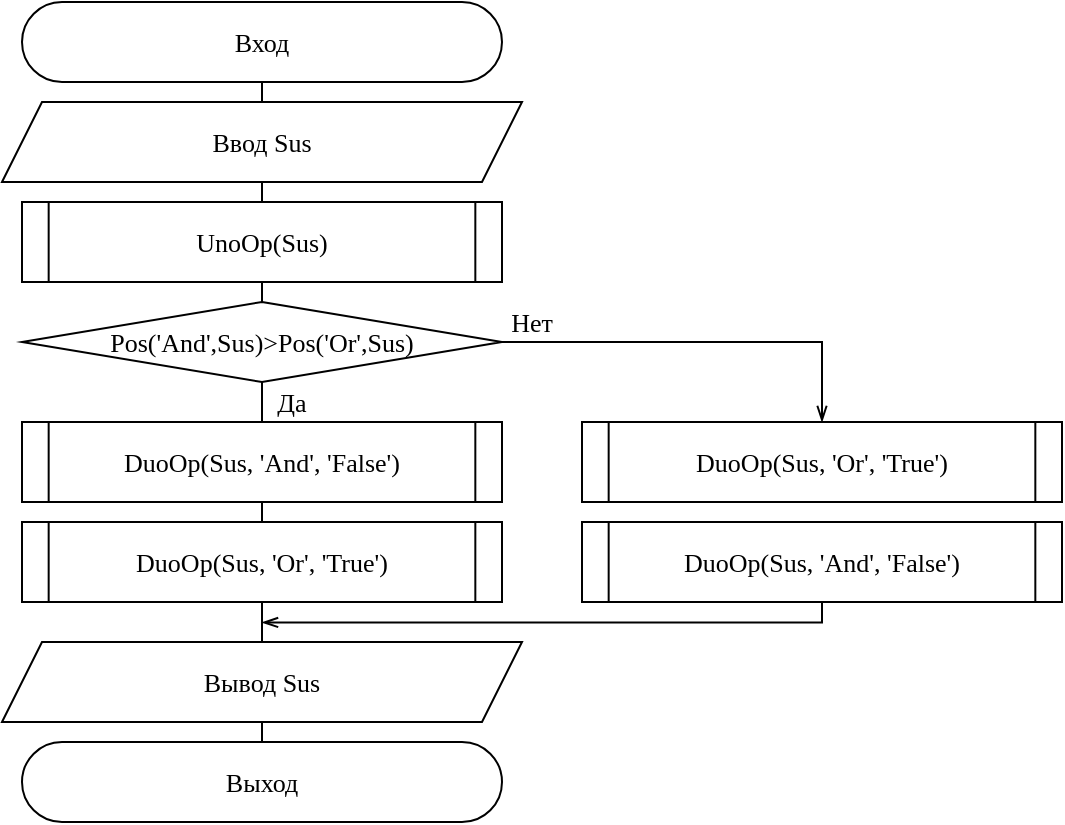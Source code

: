 <mxfile version="17.4.2" type="device" pages="3"><diagram id="Z9Rb8CdX_5FLJcu2uJUv" name="Страница 3"><mxGraphModel dx="865" dy="534" grid="1" gridSize="10" guides="1" tooltips="1" connect="1" arrows="1" fold="1" page="1" pageScale="1" pageWidth="827" pageHeight="1169" math="0" shadow="0"><root><mxCell id="0"/><mxCell id="1" parent="0"/><mxCell id="OgI7e2tIsVG88FDMnOzs-2" value="" style="endArrow=none;html=1;rounded=0;fontSize=13;entryX=0.5;entryY=1;entryDx=0;entryDy=0;exitX=0.5;exitY=0;exitDx=0;exitDy=0;fontFamily=Times New Roman;" parent="1" source="OgI7e2tIsVG88FDMnOzs-18" target="OgI7e2tIsVG88FDMnOzs-3" edge="1"><mxGeometry width="50" height="50" relative="1" as="geometry"><mxPoint x="360" y="660" as="sourcePoint"/><mxPoint x="359.71" y="100" as="targetPoint"/></mxGeometry></mxCell><mxCell id="OgI7e2tIsVG88FDMnOzs-3" value="Вход" style="rounded=1;whiteSpace=wrap;html=1;arcSize=50;fontFamily=Times New Roman;fontSize=13;" parent="1" vertex="1"><mxGeometry x="240" y="10" width="240" height="40" as="geometry"/></mxCell><mxCell id="OgI7e2tIsVG88FDMnOzs-18" value="Выход" style="rounded=1;whiteSpace=wrap;html=1;arcSize=50;fontFamily=Times New Roman;fontSize=13;" parent="1" vertex="1"><mxGeometry x="240" y="380" width="240" height="40" as="geometry"/></mxCell><mxCell id="OgI7e2tIsVG88FDMnOzs-22" value="Ввод Sus" style="shape=parallelogram;perimeter=parallelogramPerimeter;whiteSpace=wrap;html=1;fixedSize=1;fontFamily=Times New Roman;fontSize=13;" parent="1" vertex="1"><mxGeometry x="230" y="60" width="260" height="40" as="geometry"/></mxCell><mxCell id="OgI7e2tIsVG88FDMnOzs-42" value="" style="endArrow=openThin;html=1;fontFamily=Times New Roman;fontSize=13;endFill=0;exitX=0.5;exitY=1;exitDx=0;exitDy=0;rounded=0;edgeStyle=orthogonalEdgeStyle;" parent="1" edge="1" source="1v_CidUO4ViWxjCjkmsT-17"><mxGeometry width="50" height="50" relative="1" as="geometry"><mxPoint x="480" y="180" as="sourcePoint"/><mxPoint x="360" y="320.24" as="targetPoint"/><Array as="points"><mxPoint x="640" y="320"/></Array></mxGeometry></mxCell><mxCell id="JnqViwOktvEo6oMG_0UE-1" value="" style="group;fontFamily=Times New Roman;fontSize=13;" parent="1" vertex="1" connectable="0"><mxGeometry x="240" y="110" width="240" height="40" as="geometry"/></mxCell><mxCell id="JnqViwOktvEo6oMG_0UE-2" value="UnoOp(Sus)" style="rounded=0;whiteSpace=wrap;html=1;fontSize=13;fontFamily=Times New Roman;" parent="JnqViwOktvEo6oMG_0UE-1" vertex="1"><mxGeometry width="240" height="40.0" as="geometry"/></mxCell><mxCell id="JnqViwOktvEo6oMG_0UE-3" value="" style="endArrow=none;html=1;rounded=0;edgeStyle=orthogonalEdgeStyle;fontFamily=Times New Roman;fontSize=13;" parent="JnqViwOktvEo6oMG_0UE-1" edge="1"><mxGeometry width="50" height="50" relative="1" as="geometry"><mxPoint x="13.333" y="40.0" as="sourcePoint"/><mxPoint x="13.333" as="targetPoint"/></mxGeometry></mxCell><mxCell id="JnqViwOktvEo6oMG_0UE-4" value="" style="endArrow=none;html=1;rounded=0;edgeStyle=orthogonalEdgeStyle;fontFamily=Times New Roman;fontSize=13;" parent="JnqViwOktvEo6oMG_0UE-1" edge="1"><mxGeometry width="50" height="50" relative="1" as="geometry"><mxPoint x="226.667" y="40" as="sourcePoint"/><mxPoint x="226.667" y="5.684e-14" as="targetPoint"/></mxGeometry></mxCell><mxCell id="VjEqjdXfJRwClbmA2yc2-2" value="" style="endArrow=openThin;html=1;fontFamily=Courier New;fontSize=13;endFill=0;exitX=1;exitY=0.5;exitDx=0;exitDy=0;rounded=0;edgeStyle=orthogonalEdgeStyle;entryX=0.5;entryY=0;entryDx=0;entryDy=0;" parent="1" edge="1" target="1v_CidUO4ViWxjCjkmsT-13"><mxGeometry width="50" height="50" relative="1" as="geometry"><mxPoint x="480" y="180.0" as="sourcePoint"/><mxPoint x="520" y="190" as="targetPoint"/><Array as="points"><mxPoint x="640" y="180"/></Array></mxGeometry></mxCell><mxCell id="VjEqjdXfJRwClbmA2yc2-3" value="Нет" style="text;html=1;strokeColor=none;fillColor=none;align=center;verticalAlign=middle;whiteSpace=wrap;rounded=0;fontSize=13;fontFamily=Times New Roman;" parent="1" vertex="1"><mxGeometry x="480" y="160" width="30" height="20" as="geometry"/></mxCell><mxCell id="VjEqjdXfJRwClbmA2yc2-4" value="Да" style="text;html=1;strokeColor=none;fillColor=none;align=center;verticalAlign=middle;whiteSpace=wrap;rounded=0;fontSize=13;fontFamily=Times New Roman;" parent="1" vertex="1"><mxGeometry x="360" y="200" width="30" height="20" as="geometry"/></mxCell><mxCell id="1v_CidUO4ViWxjCjkmsT-1" value="Pos('And',Sus)&amp;gt;Pos('Or',Sus)" style="rhombus;whiteSpace=wrap;html=1;rounded=0;strokeWidth=1;fontFamily=Times New Roman;fontSize=13;" vertex="1" parent="1"><mxGeometry x="240" y="160" width="240" height="40" as="geometry"/></mxCell><mxCell id="1v_CidUO4ViWxjCjkmsT-2" value="" style="group;fontFamily=Times New Roman;fontSize=13;" vertex="1" connectable="0" parent="1"><mxGeometry x="240" y="220" width="240" height="40" as="geometry"/></mxCell><mxCell id="1v_CidUO4ViWxjCjkmsT-3" value="DuoOp(Sus, 'And', 'False')" style="rounded=0;whiteSpace=wrap;html=1;fontSize=13;fontFamily=Times New Roman;" vertex="1" parent="1v_CidUO4ViWxjCjkmsT-2"><mxGeometry width="240" height="40.0" as="geometry"/></mxCell><mxCell id="1v_CidUO4ViWxjCjkmsT-4" value="" style="endArrow=none;html=1;rounded=0;edgeStyle=orthogonalEdgeStyle;fontFamily=Times New Roman;fontSize=13;" edge="1" parent="1v_CidUO4ViWxjCjkmsT-2"><mxGeometry width="50" height="50" relative="1" as="geometry"><mxPoint x="13.333" y="40.0" as="sourcePoint"/><mxPoint x="13.333" as="targetPoint"/></mxGeometry></mxCell><mxCell id="1v_CidUO4ViWxjCjkmsT-5" value="" style="endArrow=none;html=1;rounded=0;edgeStyle=orthogonalEdgeStyle;fontFamily=Times New Roman;fontSize=13;" edge="1" parent="1v_CidUO4ViWxjCjkmsT-2"><mxGeometry width="50" height="50" relative="1" as="geometry"><mxPoint x="226.667" y="40" as="sourcePoint"/><mxPoint x="226.667" y="5.684e-14" as="targetPoint"/></mxGeometry></mxCell><mxCell id="1v_CidUO4ViWxjCjkmsT-8" value="" style="group;fontFamily=Times New Roman;fontSize=13;" vertex="1" connectable="0" parent="1"><mxGeometry x="240" y="270" width="240" height="40" as="geometry"/></mxCell><mxCell id="1v_CidUO4ViWxjCjkmsT-9" value="DuoOp(Sus, 'Or', 'True')" style="rounded=0;whiteSpace=wrap;html=1;fontSize=13;fontFamily=Times New Roman;" vertex="1" parent="1v_CidUO4ViWxjCjkmsT-8"><mxGeometry width="240" height="40.0" as="geometry"/></mxCell><mxCell id="1v_CidUO4ViWxjCjkmsT-10" value="" style="endArrow=none;html=1;rounded=0;edgeStyle=orthogonalEdgeStyle;fontFamily=Times New Roman;fontSize=13;" edge="1" parent="1v_CidUO4ViWxjCjkmsT-8"><mxGeometry width="50" height="50" relative="1" as="geometry"><mxPoint x="13.333" y="40.0" as="sourcePoint"/><mxPoint x="13.333" as="targetPoint"/></mxGeometry></mxCell><mxCell id="1v_CidUO4ViWxjCjkmsT-11" value="" style="endArrow=none;html=1;rounded=0;edgeStyle=orthogonalEdgeStyle;fontFamily=Times New Roman;fontSize=13;" edge="1" parent="1v_CidUO4ViWxjCjkmsT-8"><mxGeometry width="50" height="50" relative="1" as="geometry"><mxPoint x="226.667" y="40" as="sourcePoint"/><mxPoint x="226.667" y="5.684e-14" as="targetPoint"/></mxGeometry></mxCell><mxCell id="1v_CidUO4ViWxjCjkmsT-12" value="" style="group;fontFamily=Times New Roman;fontSize=13;" vertex="1" connectable="0" parent="1"><mxGeometry x="520" y="220" width="240" height="40" as="geometry"/></mxCell><mxCell id="1v_CidUO4ViWxjCjkmsT-13" value="DuoOp(Sus, 'Or', 'True')" style="rounded=0;whiteSpace=wrap;html=1;fontSize=13;fontFamily=Times New Roman;" vertex="1" parent="1v_CidUO4ViWxjCjkmsT-12"><mxGeometry width="240" height="40.0" as="geometry"/></mxCell><mxCell id="1v_CidUO4ViWxjCjkmsT-14" value="" style="endArrow=none;html=1;rounded=0;edgeStyle=orthogonalEdgeStyle;fontFamily=Times New Roman;fontSize=13;" edge="1" parent="1v_CidUO4ViWxjCjkmsT-12"><mxGeometry width="50" height="50" relative="1" as="geometry"><mxPoint x="13.333" y="40.0" as="sourcePoint"/><mxPoint x="13.333" as="targetPoint"/></mxGeometry></mxCell><mxCell id="1v_CidUO4ViWxjCjkmsT-15" value="" style="endArrow=none;html=1;rounded=0;edgeStyle=orthogonalEdgeStyle;fontFamily=Times New Roman;fontSize=13;" edge="1" parent="1v_CidUO4ViWxjCjkmsT-12"><mxGeometry width="50" height="50" relative="1" as="geometry"><mxPoint x="226.667" y="40" as="sourcePoint"/><mxPoint x="226.667" y="5.684e-14" as="targetPoint"/></mxGeometry></mxCell><mxCell id="1v_CidUO4ViWxjCjkmsT-16" value="" style="group;fontFamily=Times New Roman;fontSize=13;" vertex="1" connectable="0" parent="1"><mxGeometry x="520" y="270" width="240" height="40" as="geometry"/></mxCell><mxCell id="1v_CidUO4ViWxjCjkmsT-17" value="DuoOp(Sus, 'And', 'False')" style="rounded=0;whiteSpace=wrap;html=1;fontSize=13;fontFamily=Times New Roman;" vertex="1" parent="1v_CidUO4ViWxjCjkmsT-16"><mxGeometry width="240" height="40.0" as="geometry"/></mxCell><mxCell id="1v_CidUO4ViWxjCjkmsT-18" value="" style="endArrow=none;html=1;rounded=0;edgeStyle=orthogonalEdgeStyle;fontFamily=Times New Roman;fontSize=13;" edge="1" parent="1v_CidUO4ViWxjCjkmsT-16"><mxGeometry width="50" height="50" relative="1" as="geometry"><mxPoint x="13.333" y="40.0" as="sourcePoint"/><mxPoint x="13.333" as="targetPoint"/></mxGeometry></mxCell><mxCell id="1v_CidUO4ViWxjCjkmsT-19" value="" style="endArrow=none;html=1;rounded=0;edgeStyle=orthogonalEdgeStyle;fontFamily=Times New Roman;fontSize=13;" edge="1" parent="1v_CidUO4ViWxjCjkmsT-16"><mxGeometry width="50" height="50" relative="1" as="geometry"><mxPoint x="226.667" y="40" as="sourcePoint"/><mxPoint x="226.667" y="5.684e-14" as="targetPoint"/></mxGeometry></mxCell><mxCell id="1v_CidUO4ViWxjCjkmsT-20" value="Вывод Sus" style="shape=parallelogram;perimeter=parallelogramPerimeter;whiteSpace=wrap;html=1;fixedSize=1;fontFamily=Times New Roman;fontSize=13;" vertex="1" parent="1"><mxGeometry x="230" y="330" width="260" height="40" as="geometry"/></mxCell></root></mxGraphModel></diagram><diagram id="SAmOhNsS3TuEbJTXbXmC" name="Страница 2"><mxGraphModel dx="1038" dy="641" grid="1" gridSize="10" guides="1" tooltips="1" connect="1" arrows="1" fold="1" page="1" pageScale="1" pageWidth="827" pageHeight="1169" math="0" shadow="0"><root><mxCell id="0"/><mxCell id="1" parent="0"/><mxCell id="El4lupxtLztopwS0Etbn-1" value="" style="endArrow=none;html=1;rounded=0;fontSize=12;exitX=0.5;exitY=0;exitDx=0;exitDy=0;entryX=0.5;entryY=1;entryDx=0;entryDy=0;fontFamily=Times New Roman;strokeWidth=1;" edge="1" parent="1" source="El4lupxtLztopwS0Etbn-4" target="El4lupxtLztopwS0Etbn-2"><mxGeometry width="50" height="50" relative="1" as="geometry"><mxPoint x="279.71" y="140" as="sourcePoint"/><mxPoint x="279.71" y="100" as="targetPoint"/></mxGeometry></mxCell><mxCell id="El4lupxtLztopwS0Etbn-2" value="Вход&lt;br style=&quot;font-size: 12px&quot;&gt;DuoOp(Sus, Op, Value)" style="rounded=1;whiteSpace=wrap;html=1;arcSize=50;fontFamily=Times New Roman;fontSize=12;strokeWidth=1;" vertex="1" parent="1"><mxGeometry x="160" y="50" width="240" height="40" as="geometry"/></mxCell><mxCell id="El4lupxtLztopwS0Etbn-3" value="OpPos:= Pos('Not', Sus)" style="rounded=0;whiteSpace=wrap;html=1;fontSize=12;fontFamily=Times New Roman;strokeWidth=1;" vertex="1" parent="1"><mxGeometry x="160" y="100" width="240" height="40" as="geometry"/></mxCell><mxCell id="El4lupxtLztopwS0Etbn-4" value="Выход&lt;br style=&quot;font-size: 12px&quot;&gt;DuoOp(Sus, Op, Value)" style="rounded=1;whiteSpace=wrap;html=1;arcSize=50;fontFamily=Times New Roman;fontSize=12;strokeWidth=1;" vertex="1" parent="1"><mxGeometry x="160" y="640" width="240" height="40" as="geometry"/></mxCell><mxCell id="El4lupxtLztopwS0Etbn-5" value="(OpPos &amp;gt; 0)" style="rhombus;whiteSpace=wrap;html=1;rounded=0;strokeWidth=1;fontFamily=Times New Roman;fontSize=12;" vertex="1" parent="1"><mxGeometry x="160" y="150" width="240" height="40" as="geometry"/></mxCell><mxCell id="El4lupxtLztopwS0Etbn-7" value="LB:= OpPos + Length(Op)" style="rounded=0;whiteSpace=wrap;html=1;fontSize=12;fontFamily=Times New Roman;strokeWidth=1;" vertex="1" parent="1"><mxGeometry x="160" y="210" width="240" height="40" as="geometry"/></mxCell><mxCell id="El4lupxtLztopwS0Etbn-16" value="" style="endArrow=openThin;html=1;fontFamily=Courier New;fontSize=12;endFill=0;exitX=0;exitY=0.5;exitDx=0;exitDy=0;rounded=0;edgeStyle=orthogonalEdgeStyle;strokeWidth=1;" edge="1" parent="1" source="El4lupxtLztopwS0Etbn-5"><mxGeometry width="50" height="50" relative="1" as="geometry"><mxPoint x="300" y="250" as="sourcePoint"/><mxPoint x="280" y="630" as="targetPoint"/><Array as="points"><mxPoint x="140" y="170"/><mxPoint x="140" y="630"/></Array></mxGeometry></mxCell><mxCell id="El4lupxtLztopwS0Etbn-17" value="Нет" style="text;html=1;strokeColor=none;fillColor=none;align=center;verticalAlign=middle;whiteSpace=wrap;rounded=0;fontSize=12;fontFamily=Times New Roman;strokeWidth=1;" vertex="1" parent="1"><mxGeometry x="140" y="150" width="30" height="20" as="geometry"/></mxCell><mxCell id="El4lupxtLztopwS0Etbn-22" value="Part1:= Copy(Sus, LB, Length(Sus) - LB + 1)" style="rounded=0;whiteSpace=wrap;html=1;fontSize=12;fontFamily=Times New Roman;strokeWidth=1;" vertex="1" parent="1"><mxGeometry x="160" y="260" width="240" height="40" as="geometry"/></mxCell><mxCell id="El4lupxtLztopwS0Etbn-23" value="RB:= Pos(')', Part1)" style="rounded=0;whiteSpace=wrap;html=1;fontSize=12;fontFamily=Times New Roman;strokeWidth=1;" vertex="1" parent="1"><mxGeometry x="160" y="310" width="240" height="40" as="geometry"/></mxCell><mxCell id="El4lupxtLztopwS0Etbn-24" value="Part2:= Copy(Part1, 1, RB)" style="rounded=0;whiteSpace=wrap;html=1;fontSize=12;fontFamily=Times New Roman;strokeWidth=1;" vertex="1" parent="1"><mxGeometry x="160" y="360" width="240" height="40" as="geometry"/></mxCell><mxCell id="El4lupxtLztopwS0Etbn-25" value="Pos(Value, Part2) &amp;gt; 0" style="rhombus;whiteSpace=wrap;html=1;rounded=0;strokeWidth=1;fontFamily=Times New Roman;fontSize=12;" vertex="1" parent="1"><mxGeometry x="160" y="410" width="240" height="40" as="geometry"/></mxCell><mxCell id="El4lupxtLztopwS0Etbn-26" value="Delete(Sus, OpPos, Length(Part2) + Length(Op))" style="rounded=0;whiteSpace=wrap;html=1;fontSize=12;fontFamily=Times New Roman;strokeWidth=1;" vertex="1" parent="1"><mxGeometry x="160" y="470" width="240" height="40" as="geometry"/></mxCell><mxCell id="El4lupxtLztopwS0Etbn-27" value="Insert(Value, Sus, OpPos)" style="rounded=0;whiteSpace=wrap;html=1;fontSize=12;fontFamily=Times New Roman;strokeWidth=1;" vertex="1" parent="1"><mxGeometry x="160" y="520" width="240" height="40" as="geometry"/></mxCell><mxCell id="El4lupxtLztopwS0Etbn-28" value="" style="endArrow=openThin;html=1;fontFamily=Courier New;fontSize=13;endFill=0;exitX=1;exitY=0.5;exitDx=0;exitDy=0;rounded=0;edgeStyle=orthogonalEdgeStyle;strokeWidth=1;" edge="1" parent="1" source="El4lupxtLztopwS0Etbn-25"><mxGeometry width="50" height="50" relative="1" as="geometry"><mxPoint x="414" y="429.76" as="sourcePoint"/><mxPoint x="280" y="570" as="targetPoint"/><Array as="points"><mxPoint x="440" y="430"/><mxPoint x="440" y="570"/></Array></mxGeometry></mxCell><mxCell id="tcfFfGr2S7CPnSMjI5Vk-1" value="" style="group;fontFamily=Times New Roman;fontSize=12;strokeWidth=1;" vertex="1" connectable="0" parent="1"><mxGeometry x="160" y="580" width="240" height="40" as="geometry"/></mxCell><mxCell id="tcfFfGr2S7CPnSMjI5Vk-2" value="DuoOp(Sus, Op, Value)" style="rounded=0;whiteSpace=wrap;html=1;fontSize=12;fontFamily=Times New Roman;strokeWidth=1;" vertex="1" parent="tcfFfGr2S7CPnSMjI5Vk-1"><mxGeometry width="240" height="40.0" as="geometry"/></mxCell><mxCell id="tcfFfGr2S7CPnSMjI5Vk-3" value="" style="endArrow=none;html=1;rounded=0;edgeStyle=orthogonalEdgeStyle;fontFamily=Times New Roman;fontSize=12;strokeWidth=1;" edge="1" parent="tcfFfGr2S7CPnSMjI5Vk-1"><mxGeometry width="50" height="50" relative="1" as="geometry"><mxPoint x="13.333" y="40.0" as="sourcePoint"/><mxPoint x="13.333" as="targetPoint"/></mxGeometry></mxCell><mxCell id="tcfFfGr2S7CPnSMjI5Vk-4" value="" style="endArrow=none;html=1;rounded=0;edgeStyle=orthogonalEdgeStyle;fontFamily=Times New Roman;fontSize=12;strokeWidth=1;" edge="1" parent="tcfFfGr2S7CPnSMjI5Vk-1"><mxGeometry width="50" height="50" relative="1" as="geometry"><mxPoint x="226.667" y="40" as="sourcePoint"/><mxPoint x="226.667" y="5.684e-14" as="targetPoint"/></mxGeometry></mxCell><mxCell id="xdkeAeioLm3gAg3SzEbV-1" value="Да" style="text;html=1;strokeColor=none;fillColor=none;align=center;verticalAlign=middle;whiteSpace=wrap;rounded=0;fontSize=12;fontFamily=Times New Roman;strokeWidth=1;" vertex="1" parent="1"><mxGeometry x="280" y="450" width="30" height="20" as="geometry"/></mxCell><mxCell id="xdkeAeioLm3gAg3SzEbV-2" value="Нет" style="text;html=1;strokeColor=none;fillColor=none;align=center;verticalAlign=middle;whiteSpace=wrap;rounded=0;fontSize=12;fontFamily=Times New Roman;strokeWidth=1;" vertex="1" parent="1"><mxGeometry x="400" y="410" width="30" height="20" as="geometry"/></mxCell><mxCell id="xdkeAeioLm3gAg3SzEbV-3" value="Да" style="text;html=1;strokeColor=none;fillColor=none;align=center;verticalAlign=middle;whiteSpace=wrap;rounded=0;fontSize=12;fontFamily=Times New Roman;strokeWidth=1;" vertex="1" parent="1"><mxGeometry x="280" y="190" width="30" height="20" as="geometry"/></mxCell></root></mxGraphModel></diagram><diagram id="zpMb4NkUdOUQpUiKSwO0" name="Страница 4"><mxGraphModel dx="593" dy="366" grid="1" gridSize="10" guides="1" tooltips="1" connect="1" arrows="1" fold="1" page="1" pageScale="1" pageWidth="827" pageHeight="1169" math="0" shadow="0"><root><mxCell id="0"/><mxCell id="1" parent="0"/><mxCell id="Qc0-KIoE7KHOHSe5rqMo-1" value="" style="endArrow=none;html=1;rounded=0;fontSize=12;exitX=0.5;exitY=0;exitDx=0;exitDy=0;entryX=0.5;entryY=1;entryDx=0;entryDy=0;fontFamily=Times New Roman;strokeWidth=1;" parent="1" source="Qc0-KIoE7KHOHSe5rqMo-7" target="Qc0-KIoE7KHOHSe5rqMo-2" edge="1"><mxGeometry width="50" height="50" relative="1" as="geometry"><mxPoint x="282.71" y="140" as="sourcePoint"/><mxPoint x="282.71" y="100" as="targetPoint"/></mxGeometry></mxCell><mxCell id="Qc0-KIoE7KHOHSe5rqMo-2" value="Вход&lt;br style=&quot;font-size: 12px;&quot;&gt;UnoOp(Sus)" style="rounded=1;whiteSpace=wrap;html=1;arcSize=50;fontFamily=Times New Roman;fontSize=12;strokeWidth=1;" parent="1" vertex="1"><mxGeometry x="163" y="60" width="240" height="40" as="geometry"/></mxCell><mxCell id="Qc0-KIoE7KHOHSe5rqMo-3" value="OpPos:= Pos('Not', Sus)" style="rounded=0;whiteSpace=wrap;html=1;fontSize=12;fontFamily=Times New Roman;strokeWidth=1;" parent="1" vertex="1"><mxGeometry x="163" y="110" width="240" height="40" as="geometry"/></mxCell><mxCell id="Qc0-KIoE7KHOHSe5rqMo-7" value="Выход&lt;br style=&quot;font-size: 12px;&quot;&gt;UnoOp(Sus)" style="rounded=1;whiteSpace=wrap;html=1;arcSize=50;fontFamily=Times New Roman;fontSize=12;strokeWidth=1;" parent="1" vertex="1"><mxGeometry x="163" y="450" width="240" height="40" as="geometry"/></mxCell><mxCell id="2UEy9cFkZGln8Nk6Bs-w-1" value="(OpPos &amp;gt; 0)" style="rhombus;whiteSpace=wrap;html=1;rounded=0;strokeWidth=1;fontFamily=Times New Roman;fontSize=12;" vertex="1" parent="1"><mxGeometry x="163" y="160" width="240" height="40" as="geometry"/></mxCell><mxCell id="2UEy9cFkZGln8Nk6Bs-w-2" value="(Sus[OpPos + 4] = 'T')" style="rhombus;whiteSpace=wrap;html=1;rounded=0;strokeWidth=1;fontFamily=Times New Roman;fontSize=12;" vertex="1" parent="1"><mxGeometry x="163" y="220" width="240" height="40" as="geometry"/></mxCell><mxCell id="2UEy9cFkZGln8Nk6Bs-w-3" value="Delete(Sus, OpPos, Length('Not(True)'))" style="rounded=0;whiteSpace=wrap;html=1;fontSize=12;fontFamily=Times New Roman;strokeWidth=1;" vertex="1" parent="1"><mxGeometry x="163" y="280" width="240" height="40" as="geometry"/></mxCell><mxCell id="2UEy9cFkZGln8Nk6Bs-w-4" value="Insert('False', Sus, OpPos)" style="rounded=0;whiteSpace=wrap;html=1;fontSize=12;fontFamily=Times New Roman;strokeWidth=1;" vertex="1" parent="1"><mxGeometry x="163" y="330" width="240" height="40" as="geometry"/></mxCell><mxCell id="2UEy9cFkZGln8Nk6Bs-w-5" value="Delete(Sus, OpPos, Length('Not(False)'))" style="rounded=0;whiteSpace=wrap;html=1;fontSize=12;fontFamily=Times New Roman;strokeWidth=1;" vertex="1" parent="1"><mxGeometry x="443" y="280" width="240" height="40" as="geometry"/></mxCell><mxCell id="2UEy9cFkZGln8Nk6Bs-w-6" value="Insert('True', Sus, OpPos)" style="rounded=0;whiteSpace=wrap;html=1;fontSize=12;fontFamily=Times New Roman;strokeWidth=1;" vertex="1" parent="1"><mxGeometry x="443" y="330" width="240" height="40" as="geometry"/></mxCell><mxCell id="nWrGjuvxRRyBVfEwXM58-1" value="" style="group;fontFamily=Times New Roman;fontSize=12;strokeWidth=1;" vertex="1" connectable="0" parent="1"><mxGeometry x="163" y="390" width="240" height="40" as="geometry"/></mxCell><mxCell id="nWrGjuvxRRyBVfEwXM58-2" value="UnoOp(Sus)" style="rounded=0;whiteSpace=wrap;html=1;fontSize=12;fontFamily=Times New Roman;strokeWidth=1;" vertex="1" parent="nWrGjuvxRRyBVfEwXM58-1"><mxGeometry width="240" height="40.0" as="geometry"/></mxCell><mxCell id="nWrGjuvxRRyBVfEwXM58-3" value="" style="endArrow=none;html=1;rounded=0;edgeStyle=orthogonalEdgeStyle;fontFamily=Times New Roman;fontSize=12;strokeWidth=1;" edge="1" parent="nWrGjuvxRRyBVfEwXM58-1"><mxGeometry width="50" height="50" relative="1" as="geometry"><mxPoint x="13.333" y="40.0" as="sourcePoint"/><mxPoint x="13.333" as="targetPoint"/></mxGeometry></mxCell><mxCell id="nWrGjuvxRRyBVfEwXM58-4" value="" style="endArrow=none;html=1;rounded=0;edgeStyle=orthogonalEdgeStyle;fontFamily=Times New Roman;fontSize=12;strokeWidth=1;" edge="1" parent="nWrGjuvxRRyBVfEwXM58-1"><mxGeometry width="50" height="50" relative="1" as="geometry"><mxPoint x="226.667" y="40" as="sourcePoint"/><mxPoint x="226.667" y="5.684e-14" as="targetPoint"/></mxGeometry></mxCell><mxCell id="nWrGjuvxRRyBVfEwXM58-5" value="" style="endArrow=openThin;html=1;fontFamily=Courier New;fontSize=12;endFill=0;exitX=1;exitY=0.5;exitDx=0;exitDy=0;rounded=0;edgeStyle=orthogonalEdgeStyle;entryX=0.5;entryY=0;entryDx=0;entryDy=0;strokeWidth=1;" edge="1" parent="1" target="2UEy9cFkZGln8Nk6Bs-w-5"><mxGeometry width="50" height="50" relative="1" as="geometry"><mxPoint x="403" y="239.76" as="sourcePoint"/><mxPoint x="523" y="239.76" as="targetPoint"/><Array as="points"/></mxGeometry></mxCell><mxCell id="nWrGjuvxRRyBVfEwXM58-6" value="" style="endArrow=openThin;html=1;fontFamily=Courier New;fontSize=12;endFill=0;exitX=0;exitY=0.5;exitDx=0;exitDy=0;rounded=0;edgeStyle=orthogonalEdgeStyle;strokeWidth=1;" edge="1" parent="1" source="2UEy9cFkZGln8Nk6Bs-w-1"><mxGeometry width="50" height="50" relative="1" as="geometry"><mxPoint x="303" y="250" as="sourcePoint"/><mxPoint x="283" y="440" as="targetPoint"/><Array as="points"><mxPoint x="143" y="180"/><mxPoint x="143" y="440"/></Array></mxGeometry></mxCell><mxCell id="KW84cI4q3c5u_39jYgVU-1" value="Нет" style="text;html=1;strokeColor=none;fillColor=none;align=center;verticalAlign=middle;whiteSpace=wrap;rounded=0;fontSize=12;fontFamily=Times New Roman;strokeWidth=1;" vertex="1" parent="1"><mxGeometry x="143" y="160" width="30" height="20" as="geometry"/></mxCell><mxCell id="KW84cI4q3c5u_39jYgVU-2" value="Нет" style="text;html=1;strokeColor=none;fillColor=none;align=center;verticalAlign=middle;whiteSpace=wrap;rounded=0;fontSize=12;fontFamily=Times New Roman;strokeWidth=1;" vertex="1" parent="1"><mxGeometry x="403" y="220" width="30" height="20" as="geometry"/></mxCell><mxCell id="8R76kIEzM5_4pm__fkhY-1" value="Да" style="text;html=1;strokeColor=none;fillColor=none;align=center;verticalAlign=middle;whiteSpace=wrap;rounded=0;fontSize=12;fontFamily=Times New Roman;strokeWidth=1;" vertex="1" parent="1"><mxGeometry x="283" y="260" width="30" height="20" as="geometry"/></mxCell><mxCell id="8R76kIEzM5_4pm__fkhY-2" value="Да" style="text;html=1;strokeColor=none;fillColor=none;align=center;verticalAlign=middle;whiteSpace=wrap;rounded=0;fontSize=12;fontFamily=Times New Roman;strokeWidth=1;" vertex="1" parent="1"><mxGeometry x="283" y="200" width="30" height="20" as="geometry"/></mxCell><mxCell id="8R76kIEzM5_4pm__fkhY-3" value="" style="endArrow=openThin;html=1;fontFamily=Courier New;fontSize=12;endFill=0;exitX=0.5;exitY=1;exitDx=0;exitDy=0;rounded=0;edgeStyle=orthogonalEdgeStyle;strokeWidth=1;" edge="1" parent="1" source="2UEy9cFkZGln8Nk6Bs-w-6"><mxGeometry width="50" height="50" relative="1" as="geometry"><mxPoint x="233" y="380" as="sourcePoint"/><mxPoint x="283" y="380" as="targetPoint"/><Array as="points"><mxPoint x="563" y="380"/></Array></mxGeometry></mxCell></root></mxGraphModel></diagram></mxfile>